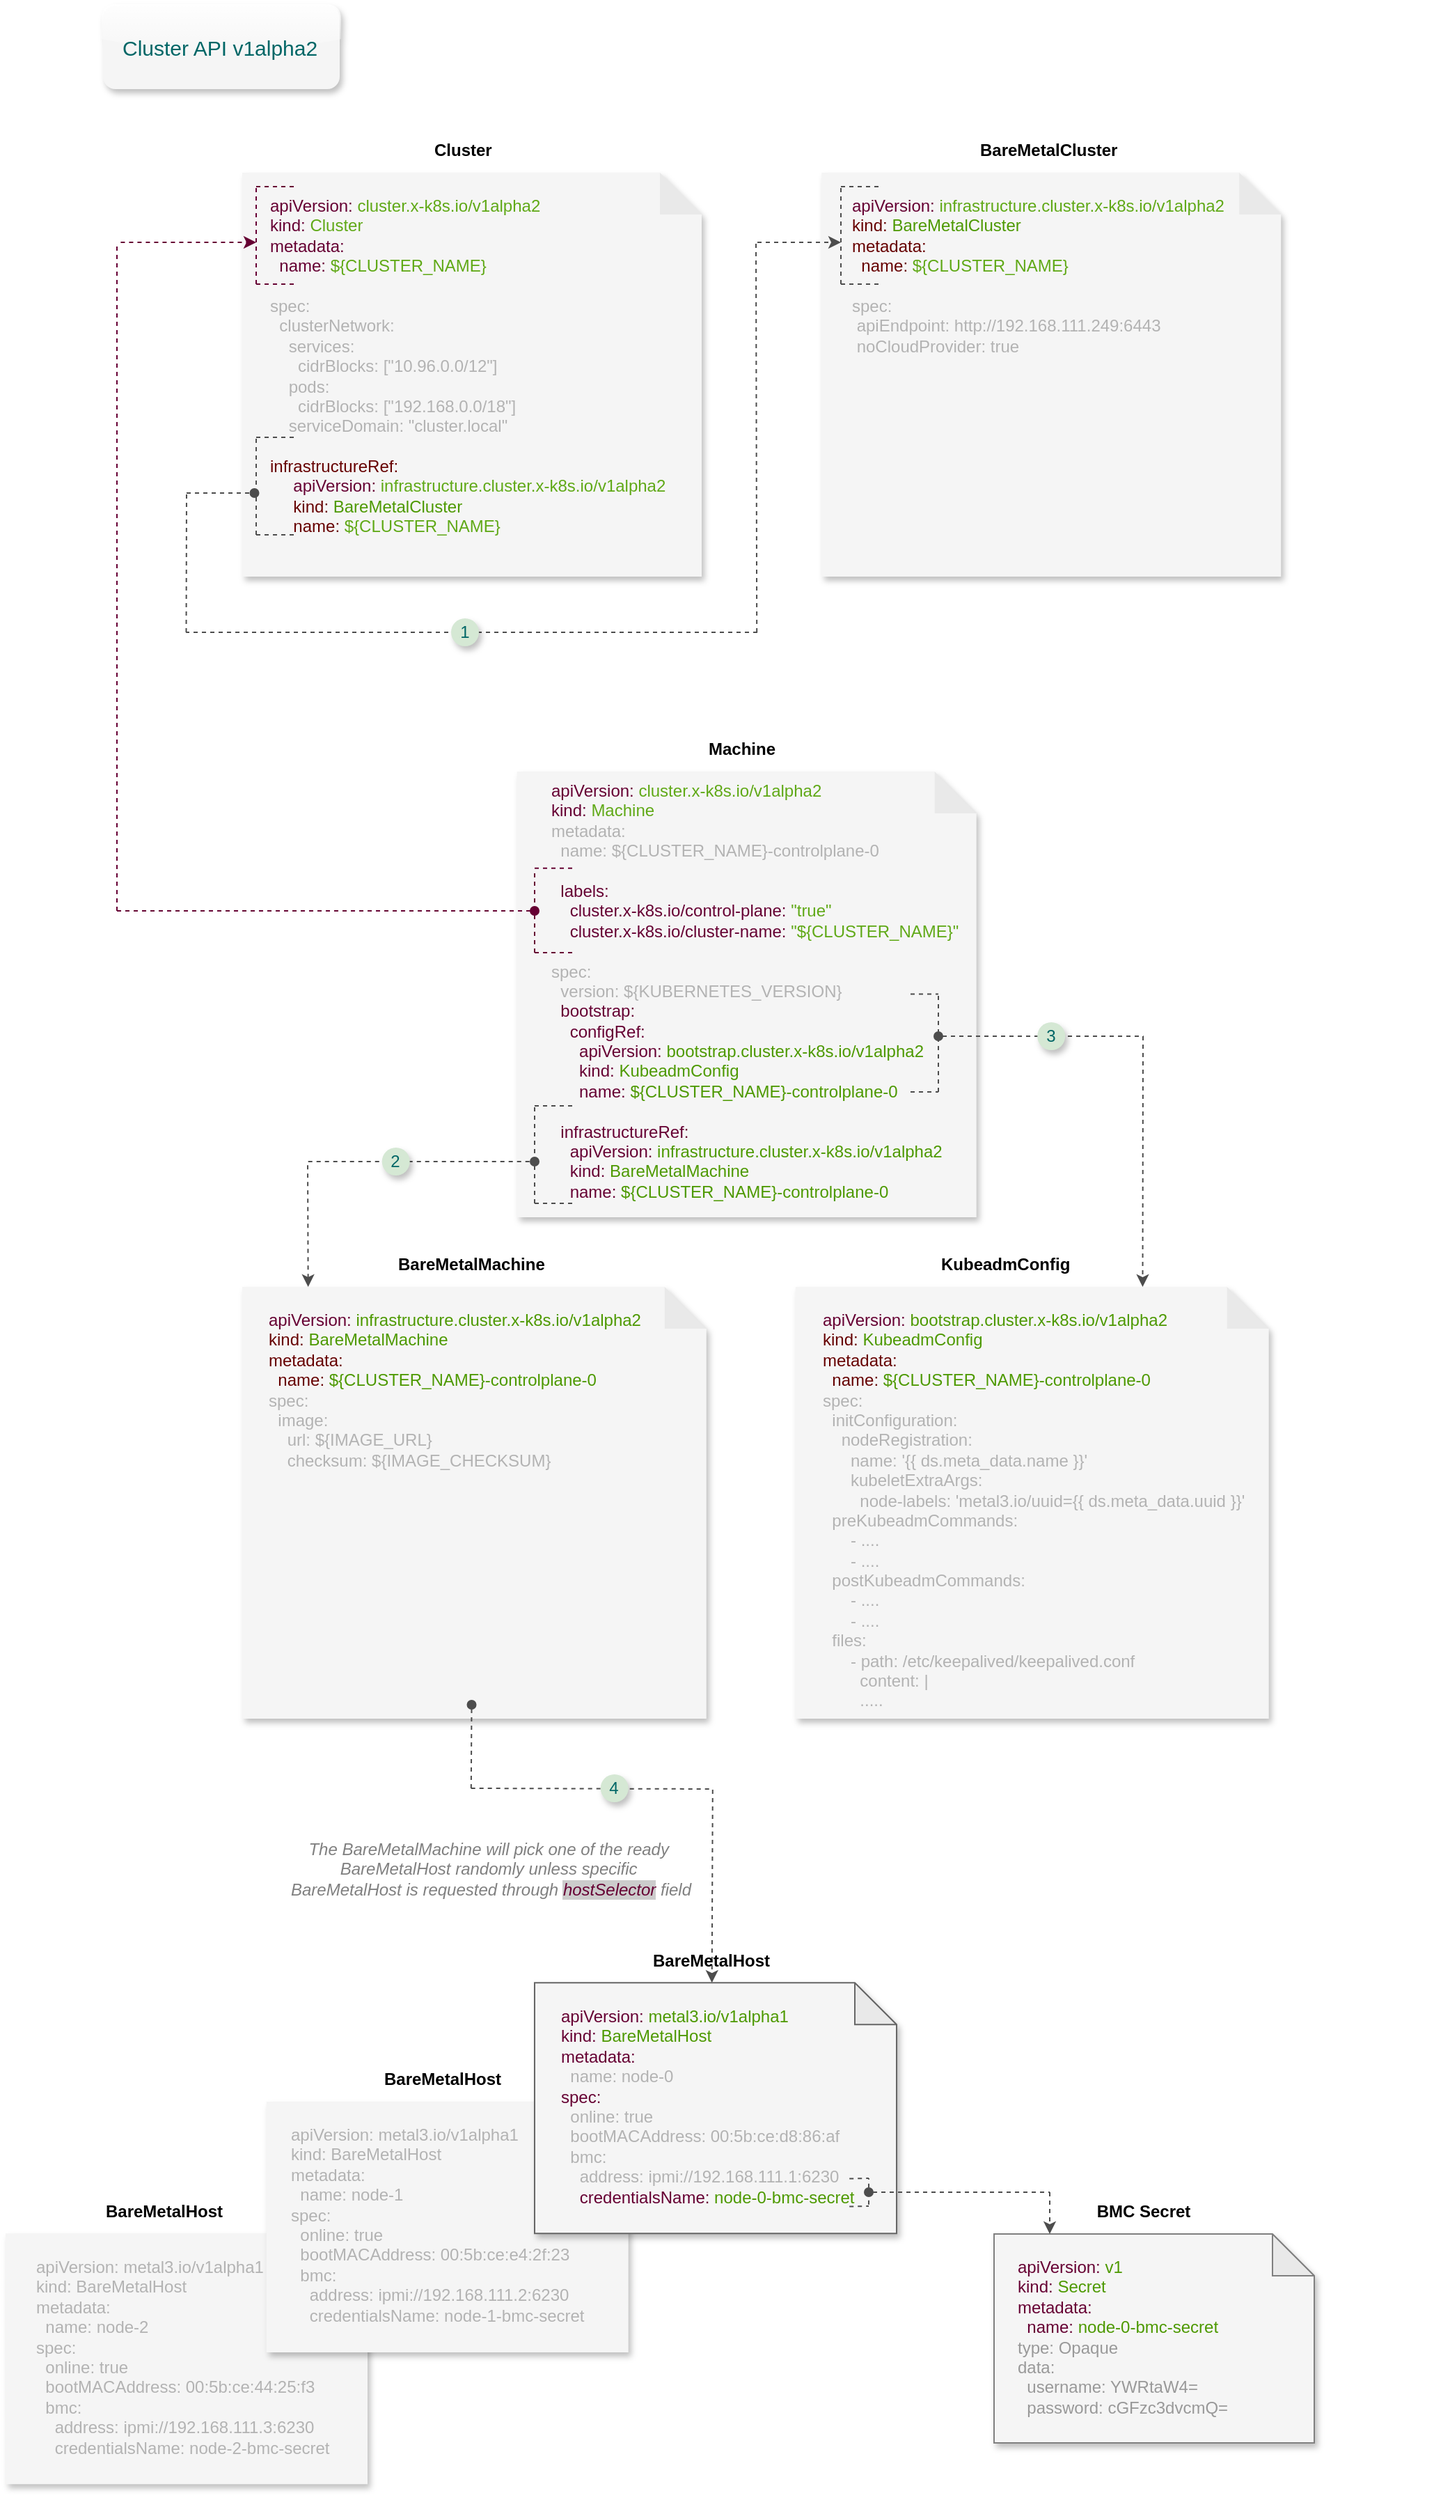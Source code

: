 <mxfile version="12.6.6" type="device"><diagram id="k4WMrxWmAKwc5DQbA5E1" name="Page-1"><mxGraphModel dx="2968" dy="3165" grid="1" gridSize="10" guides="1" tooltips="1" connect="1" arrows="1" fold="1" page="1" pageScale="1" pageWidth="850" pageHeight="1100" math="0" shadow="0"><root><mxCell id="0"/><mxCell id="1" parent="0"/><mxCell id="q8-TZC2tfiTqiUMJUw3v-1" value="" style="shape=note;whiteSpace=wrap;html=1;backgroundOutline=1;darkOpacity=0.05;fillColor=#f5f5f5;strokeColor=none;fontColor=#333333;shadow=1;" vertex="1" parent="1"><mxGeometry x="60.0" y="669.62" width="260" height="180" as="geometry"/></mxCell><mxCell id="q8-TZC2tfiTqiUMJUw3v-2" value="" style="shape=note;whiteSpace=wrap;html=1;backgroundOutline=1;darkOpacity=0.05;fillColor=#f5f5f5;strokeColor=none;fontColor=#333333;shadow=1;" vertex="1" parent="1"><mxGeometry x="247.35" y="575" width="260" height="180" as="geometry"/></mxCell><mxCell id="q8-TZC2tfiTqiUMJUw3v-3" value="" style="shape=note;whiteSpace=wrap;html=1;backgroundOutline=1;darkOpacity=0.05;fillColor=#f5f5f5;strokeColor=none;fontColor=#333333;shadow=1;" vertex="1" parent="1"><mxGeometry x="627.35" y="-10" width="340" height="310" as="geometry"/></mxCell><mxCell id="q8-TZC2tfiTqiUMJUw3v-4" value="&lt;font style=&quot;font-size: 12px&quot;&gt;&lt;b&gt;BareMetalMachine&lt;/b&gt;&lt;/font&gt;" style="text;html=1;align=left;fillColor=none;strokeColor=none;" vertex="1" parent="1"><mxGeometry x="339.65" y="-40" width="110" height="30" as="geometry"/></mxCell><mxCell id="q8-TZC2tfiTqiUMJUw3v-5" value="" style="shape=note;whiteSpace=wrap;html=1;backgroundOutline=1;darkOpacity=0.05;fillColor=#f5f5f5;strokeColor=none;fontColor=#333333;shadow=1;" vertex="1" parent="1"><mxGeometry x="427.35" y="-380" width="330" height="320" as="geometry"/></mxCell><mxCell id="q8-TZC2tfiTqiUMJUw3v-6" value="&lt;font style=&quot;font-size: 12px&quot;&gt;&lt;b&gt;Machine&lt;/b&gt;&lt;/font&gt;" style="text;html=1;align=left;fillColor=none;strokeColor=none;" vertex="1" parent="1"><mxGeometry x="563.39" y="-410" width="57.91" height="30" as="geometry"/></mxCell><mxCell id="q8-TZC2tfiTqiUMJUw3v-7" value="&lt;div&gt;&lt;div&gt;&lt;font color=&quot;#660033&quot;&gt;apiVersion: &lt;/font&gt;&lt;font color=&quot;#60a917&quot;&gt;cluster.x-k8s.io/v1alpha2&lt;/font&gt;&lt;/div&gt;&lt;div&gt;&lt;font color=&quot;#660033&quot;&gt;kind: &lt;/font&gt;&lt;font color=&quot;#60a917&quot;&gt;Machine&lt;/font&gt;&lt;/div&gt;&lt;div&gt;&lt;font color=&quot;#b3b3b3&quot;&gt;metadata:&lt;/font&gt;&lt;/div&gt;&lt;div&gt;&lt;font color=&quot;#b3b3b3&quot;&gt;&amp;nbsp; name: ${CLUSTER_NAME}-controlplane-0&lt;/font&gt;&lt;/div&gt;&lt;div&gt;&lt;font color=&quot;#b3b3b3&quot;&gt;&lt;br&gt;&lt;/font&gt;&lt;/div&gt;&lt;div&gt;&lt;font color=&quot;#b3b3b3&quot;&gt;&amp;nbsp;&lt;/font&gt;&lt;font color=&quot;#660033&quot;&gt; labels:&lt;/font&gt;&lt;/div&gt;&lt;div&gt;&lt;font color=&quot;#b3b3b3&quot;&gt;&amp;nbsp; &amp;nbsp; &lt;/font&gt;&lt;font color=&quot;#660033&quot;&gt;cluster.x-k8s.io/control-plane: &lt;/font&gt;&lt;font color=&quot;#60a917&quot;&gt;&quot;true&quot;&lt;/font&gt;&lt;/div&gt;&lt;div&gt;&lt;font color=&quot;#b3b3b3&quot;&gt;&amp;nbsp; &amp;nbsp; &lt;/font&gt;&lt;font color=&quot;#660033&quot;&gt;cluster.x-k8s.io/cluster-name: &lt;/font&gt;&lt;font color=&quot;#60a917&quot;&gt;&quot;${CLUSTER_NAME}&quot;&lt;/font&gt;&lt;/div&gt;&lt;div&gt;&lt;font color=&quot;#60a917&quot;&gt;&lt;br&gt;&lt;/font&gt;&lt;/div&gt;&lt;div&gt;&lt;font color=&quot;#b3b3b3&quot;&gt;spec:&lt;/font&gt;&lt;/div&gt;&lt;div&gt;&lt;font color=&quot;#b3b3b3&quot;&gt;&amp;nbsp; version: ${KUBERNETES_VERSION}&lt;/font&gt;&lt;/div&gt;&lt;div&gt;&lt;font color=&quot;#b3b3b3&quot;&gt;&amp;nbsp; &lt;/font&gt;&lt;font color=&quot;#660033&quot;&gt;bootstrap:&lt;/font&gt;&lt;/div&gt;&lt;div&gt;&lt;font color=&quot;#660033&quot;&gt;&amp;nbsp; &amp;nbsp; configRef:&lt;/font&gt;&lt;/div&gt;&lt;div&gt;&lt;font color=&quot;#b3b3b3&quot;&gt;&amp;nbsp; &amp;nbsp; &amp;nbsp; &lt;/font&gt;&lt;font color=&quot;#660033&quot;&gt;apiVersion: &lt;/font&gt;&lt;font color=&quot;#4d9900&quot;&gt;bootstrap.cluster.x-k8s.io/v1alpha2&lt;/font&gt;&lt;/div&gt;&lt;div&gt;&lt;font color=&quot;#660033&quot;&gt;&amp;nbsp; &amp;nbsp; &amp;nbsp; kind: &lt;/font&gt;&lt;font color=&quot;#4d9900&quot;&gt;KubeadmConfig&lt;/font&gt;&lt;/div&gt;&lt;div&gt;&lt;font color=&quot;#660033&quot;&gt;&amp;nbsp; &amp;nbsp; &amp;nbsp; name: &lt;/font&gt;&lt;font color=&quot;#4d9900&quot;&gt;${CLUSTER_NAME}-controlplane-0&lt;/font&gt;&lt;/div&gt;&lt;div&gt;&lt;font color=&quot;#4d9900&quot;&gt;&lt;br&gt;&lt;/font&gt;&lt;/div&gt;&lt;div&gt;&lt;font color=&quot;#660033&quot;&gt;&amp;nbsp; infrastructureRef:&lt;/font&gt;&lt;/div&gt;&lt;div&gt;&lt;font color=&quot;#660033&quot;&gt;&amp;nbsp; &lt;/font&gt;&lt;font color=&quot;#b3b3b3&quot;&gt;&amp;nbsp; &lt;/font&gt;&lt;font color=&quot;#660033&quot;&gt;apiVersion:&lt;/font&gt;&lt;font color=&quot;#4d9900&quot;&gt; infrastructure.cluster.x-k8s.io/v1alpha2&lt;/font&gt;&lt;/div&gt;&lt;div&gt;&lt;font color=&quot;#660033&quot;&gt;&amp;nbsp; &amp;nbsp; kind: &lt;/font&gt;&lt;font color=&quot;#4d9900&quot;&gt;BareMetalMachine&lt;/font&gt;&lt;/div&gt;&lt;div&gt;&lt;font color=&quot;#660033&quot;&gt;&amp;nbsp; &amp;nbsp; name: &lt;/font&gt;&lt;font color=&quot;#4d9900&quot;&gt;${CLUSTER_NAME}-controlplane-0&lt;/font&gt;&lt;/div&gt;&lt;/div&gt;" style="text;html=1;align=left;fillColor=none;strokeColor=none;" vertex="1" parent="1"><mxGeometry x="449.65" y="-380" width="300" height="280" as="geometry"/></mxCell><mxCell id="q8-TZC2tfiTqiUMJUw3v-8" style="edgeStyle=orthogonalEdgeStyle;rounded=0;orthogonalLoop=1;jettySize=auto;html=1;strokeColor=#4D4D4D;dashed=1;startArrow=none;startFill=0;" edge="1" parent="1"><mxGeometry relative="1" as="geometry"><mxPoint x="394.35" y="350" as="sourcePoint"/><mxPoint x="567.35" y="489.62" as="targetPoint"/></mxGeometry></mxCell><mxCell id="q8-TZC2tfiTqiUMJUw3v-9" value="" style="shape=note;whiteSpace=wrap;html=1;backgroundOutline=1;darkOpacity=0.05;fillColor=#f5f5f5;strokeColor=none;fontColor=#333333;shadow=1;" vertex="1" parent="1"><mxGeometry x="230.0" y="-10" width="333.39" height="310" as="geometry"/></mxCell><mxCell id="q8-TZC2tfiTqiUMJUw3v-10" value="&lt;font style=&quot;font-size: 12px&quot;&gt;&lt;b&gt;KubeadmConfig&lt;/b&gt;&lt;/font&gt;" style="text;html=1;align=left;fillColor=none;strokeColor=none;" vertex="1" parent="1"><mxGeometry x="730.0" y="-40" width="110" height="30" as="geometry"/></mxCell><mxCell id="q8-TZC2tfiTqiUMJUw3v-11" value="&lt;div&gt;&lt;font color=&quot;#660033&quot;&gt;apiVersion: &lt;/font&gt;&lt;font color=&quot;#4d9900&quot;&gt;bootstrap.cluster.x-k8s.io/v1alpha2&lt;/font&gt;&lt;/div&gt;&lt;div&gt;&lt;font color=&quot;#660000&quot;&gt;kind:&amp;nbsp;&lt;/font&gt;&lt;font color=&quot;#4d9900&quot;&gt;KubeadmConfig&lt;/font&gt;&lt;br&gt;&lt;/div&gt;&lt;div&gt;&lt;div&gt;&lt;font color=&quot;#660000&quot;&gt;metadata:&lt;/font&gt;&lt;/div&gt;&lt;div&gt;&lt;font color=&quot;#ff6666&quot;&gt;&amp;nbsp;&lt;/font&gt;&lt;font color=&quot;#660000&quot;&gt;&amp;nbsp;name:&lt;/font&gt;&lt;font color=&quot;#ff6666&quot;&gt;&amp;nbsp;&lt;/font&gt;&lt;font color=&quot;#4d9900&quot;&gt;${CLUSTER_NAME}-controlplane-0&lt;/font&gt;&lt;/div&gt;&lt;div&gt;&lt;font color=&quot;#b3b3b3&quot;&gt;&lt;span&gt;spec:&lt;/span&gt;&lt;br&gt;&lt;/font&gt;&lt;/div&gt;&lt;/div&gt;&lt;div&gt;&lt;font color=&quot;#b3b3b3&quot;&gt;&amp;nbsp; initConfiguration:&lt;/font&gt;&lt;/div&gt;&lt;div&gt;&lt;font color=&quot;#b3b3b3&quot;&gt;&amp;nbsp; &amp;nbsp; nodeRegistration:&lt;/font&gt;&lt;/div&gt;&lt;div&gt;&lt;font color=&quot;#b3b3b3&quot;&gt;&amp;nbsp; &amp;nbsp; &amp;nbsp; name: '{{ ds.meta_data.name }}'&lt;/font&gt;&lt;/div&gt;&lt;div&gt;&lt;font color=&quot;#b3b3b3&quot;&gt;&amp;nbsp; &amp;nbsp; &amp;nbsp; kubeletExtraArgs:&lt;/font&gt;&lt;/div&gt;&lt;div&gt;&lt;font color=&quot;#b3b3b3&quot;&gt;&amp;nbsp; &amp;nbsp; &amp;nbsp; &amp;nbsp; node-labels: 'metal3.io/uuid={{ ds.meta_data.uuid }}'&lt;/font&gt;&lt;/div&gt;&lt;div&gt;&lt;font color=&quot;#b3b3b3&quot;&gt;&amp;nbsp; preKubeadmCommands:&lt;/font&gt;&lt;/div&gt;&lt;div&gt;&lt;font color=&quot;#b3b3b3&quot;&gt;&amp;nbsp; &amp;nbsp; &amp;nbsp; - ....&lt;/font&gt;&lt;/div&gt;&lt;div&gt;&lt;font color=&quot;#b3b3b3&quot;&gt;&amp;nbsp; &amp;nbsp; &amp;nbsp; - ....&lt;/font&gt;&lt;/div&gt;&lt;font color=&quot;#b3b3b3&quot;&gt;&amp;nbsp; postKubeadmCommands:&lt;br&gt;&lt;/font&gt;&lt;div&gt;&lt;font color=&quot;#b3b3b3&quot;&gt;&amp;nbsp; &amp;nbsp; &amp;nbsp; - ....&lt;/font&gt;&lt;/div&gt;&lt;div&gt;&lt;font color=&quot;#b3b3b3&quot;&gt;&amp;nbsp; &amp;nbsp; &amp;nbsp; - ....&lt;/font&gt;&lt;/div&gt;&lt;font color=&quot;#b3b3b3&quot;&gt;&amp;nbsp; files:&lt;br&gt;&lt;/font&gt;&lt;div&gt;&lt;font color=&quot;#b3b3b3&quot;&gt;&amp;nbsp; &amp;nbsp; &amp;nbsp; - path: /etc/keepalived/keepalived.conf&lt;/font&gt;&lt;/div&gt;&lt;div&gt;&lt;font color=&quot;#b3b3b3&quot;&gt;&amp;nbsp; &amp;nbsp; &amp;nbsp; &amp;nbsp; content: |&lt;/font&gt;&lt;/div&gt;&lt;div&gt;&lt;font color=&quot;#b3b3b3&quot;&gt;&amp;nbsp; &amp;nbsp; &amp;nbsp; &amp;nbsp; .....&lt;/font&gt;&lt;/div&gt;&lt;div&gt;&lt;font color=&quot;#ff6666&quot;&gt;&lt;br&gt;&lt;/font&gt;&lt;/div&gt;" style="text;html=1;align=left;fillColor=none;strokeColor=none;" vertex="1" parent="1"><mxGeometry x="644.59" width="305.52" height="320" as="geometry"/></mxCell><mxCell id="q8-TZC2tfiTqiUMJUw3v-12" value="" style="endArrow=oval;html=1;strokeColor=#4D4D4D;dashed=1;endFill=1;" edge="1" parent="1"><mxGeometry width="50" height="50" relative="1" as="geometry"><mxPoint x="277.35" y="-100" as="sourcePoint"/><mxPoint x="440" y="-100" as="targetPoint"/></mxGeometry></mxCell><mxCell id="q8-TZC2tfiTqiUMJUw3v-13" value="" style="endArrow=none;html=1;strokeColor=#4D4D4D;dashed=1;startArrow=oval;startFill=1;" edge="1" parent="1"><mxGeometry width="50" height="50" relative="1" as="geometry"><mxPoint x="730" y="-190" as="sourcePoint"/><mxPoint x="877.35" y="-190" as="targetPoint"/></mxGeometry></mxCell><mxCell id="q8-TZC2tfiTqiUMJUw3v-14" value="&lt;div&gt;&lt;font color=&quot;#660033&quot;&gt;apiVersion:&lt;/font&gt;&lt;font color=&quot;#b3b3b3&quot;&gt; &lt;/font&gt;&lt;font color=&quot;#4d9900&quot;&gt;infrastructure.cluster.x-k8s.io/v1alpha2&lt;/font&gt;&lt;/div&gt;&lt;div&gt;&lt;div&gt;&lt;font color=&quot;#660000&quot;&gt;kind:&lt;/font&gt;&lt;font color=&quot;#ff6666&quot;&gt;&amp;nbsp;&lt;/font&gt;&lt;font color=&quot;#4d9900&quot;&gt;BareMetalMachine&lt;/font&gt;&lt;br&gt;&lt;/div&gt;&lt;div&gt;&lt;font color=&quot;#660000&quot;&gt;metadata:&lt;/font&gt;&lt;/div&gt;&lt;div&gt;&lt;font color=&quot;#ff6666&quot;&gt;&amp;nbsp;&amp;nbsp;&lt;/font&gt;&lt;font color=&quot;#660000&quot;&gt;name:&lt;/font&gt;&lt;font color=&quot;#ff6666&quot;&gt;&amp;nbsp;&lt;/font&gt;&lt;font color=&quot;#4d9900&quot;&gt;${CLUSTER_NAME}-controlplane-0&lt;/font&gt;&lt;/div&gt;&lt;/div&gt;&lt;div&gt;&lt;font color=&quot;#b3b3b3&quot;&gt;spec:&lt;br&gt;&lt;/font&gt;&lt;/div&gt;&lt;div&gt;&lt;span style=&quot;color: rgb(179 , 179 , 179)&quot;&gt;&amp;nbsp; image:&lt;/span&gt;&lt;br&gt;&lt;/div&gt;&lt;div&gt;&lt;font color=&quot;#b3b3b3&quot;&gt;&amp;nbsp; &amp;nbsp; url: ${IMAGE_URL}&lt;/font&gt;&lt;/div&gt;&lt;div&gt;&lt;font color=&quot;#b3b3b3&quot;&gt;&amp;nbsp; &amp;nbsp; checksum: ${IMAGE_CHECKSUM}&lt;/font&gt;&lt;/div&gt;&lt;div&gt;&lt;font color=&quot;#b3b3b3&quot;&gt;&amp;nbsp;&lt;/font&gt;&lt;/div&gt;&lt;div&gt;&lt;font color=&quot;#b3b3b3&quot;&gt;&amp;nbsp;&amp;nbsp;&lt;/font&gt;&lt;/div&gt;" style="text;html=1;align=left;fillColor=none;strokeColor=none;" vertex="1" parent="1"><mxGeometry x="247.35" width="302.65" height="290" as="geometry"/></mxCell><mxCell id="q8-TZC2tfiTqiUMJUw3v-15" value="" style="endArrow=none;html=1;dashed=1;strokeColor=#4D4D4D;exitX=0.142;exitY=0;exitDx=0;exitDy=0;exitPerimeter=0;endFill=0;startArrow=classic;startFill=1;" edge="1" parent="1" source="q8-TZC2tfiTqiUMJUw3v-9"><mxGeometry width="50" height="50" relative="1" as="geometry"><mxPoint x="277.35" y="-100" as="sourcePoint"/><mxPoint x="277" y="-100" as="targetPoint"/></mxGeometry></mxCell><mxCell id="q8-TZC2tfiTqiUMJUw3v-16" value="" style="endArrow=classic;html=1;dashed=1;strokeColor=#4D4D4D;entryX=0.734;entryY=-0.004;entryDx=0;entryDy=0;entryPerimeter=0;" edge="1" parent="1"><mxGeometry width="50" height="50" relative="1" as="geometry"><mxPoint x="877" y="-190" as="sourcePoint"/><mxPoint x="876.74" y="-10" as="targetPoint"/></mxGeometry></mxCell><mxCell id="q8-TZC2tfiTqiUMJUw3v-17" value="" style="shape=note;whiteSpace=wrap;html=1;backgroundOutline=1;darkOpacity=0.05;fillColor=#f5f5f5;strokeColor=#808080;fontColor=#333333;shadow=1;" vertex="1" parent="1"><mxGeometry x="770" y="670" width="230" height="150" as="geometry"/></mxCell><mxCell id="q8-TZC2tfiTqiUMJUw3v-18" value="&lt;font style=&quot;font-size: 12px&quot;&gt;&lt;b&gt;BareMetalHost&lt;/b&gt;&lt;/font&gt;" style="text;html=1;align=left;fillColor=none;strokeColor=none;" vertex="1" parent="1"><mxGeometry x="523.02" y="459.62" width="93.96" height="30" as="geometry"/></mxCell><mxCell id="q8-TZC2tfiTqiUMJUw3v-19" value="&lt;div&gt;&lt;font color=&quot;#660033&quot;&gt;apiVersion: &lt;/font&gt;&lt;font color=&quot;#4d9900&quot;&gt;v1&lt;/font&gt;&lt;br&gt;&lt;/div&gt;&lt;div&gt;&lt;font color=&quot;#660033&quot;&gt;kind: &lt;/font&gt;&lt;font color=&quot;#4d9900&quot;&gt;Secret&lt;/font&gt;&lt;/div&gt;&lt;div&gt;&lt;font color=&quot;#660033&quot;&gt;metadata:&lt;/font&gt;&lt;/div&gt;&lt;div&gt;&lt;font color=&quot;#660033&quot;&gt;&amp;nbsp; name: &lt;/font&gt;&lt;font color=&quot;#4d9900&quot;&gt;node-0-bmc-secret&lt;/font&gt;&lt;/div&gt;&lt;div&gt;&lt;font color=&quot;#999999&quot;&gt;type: Opaque&lt;/font&gt;&lt;/div&gt;&lt;div&gt;&lt;font color=&quot;#999999&quot;&gt;data:&lt;/font&gt;&lt;/div&gt;&lt;div&gt;&lt;font color=&quot;#999999&quot;&gt;&amp;nbsp; username: YWRtaW4=&lt;/font&gt;&lt;/div&gt;&lt;div&gt;&lt;font color=&quot;#999999&quot;&gt;&amp;nbsp; password: cGFzc3dvcmQ=&lt;/font&gt;&lt;/div&gt;&lt;div&gt;&lt;font color=&quot;#999999&quot;&gt;&lt;br&gt;&lt;/font&gt;&lt;/div&gt;&lt;div&gt;&lt;br&gt;&lt;/div&gt;" style="text;html=1;align=left;fillColor=none;strokeColor=none;" vertex="1" parent="1"><mxGeometry x="785" y="680" width="300" height="130" as="geometry"/></mxCell><mxCell id="q8-TZC2tfiTqiUMJUw3v-20" value="" style="shape=note;whiteSpace=wrap;html=1;backgroundOutline=1;darkOpacity=0.05;fillColor=#f5f5f5;strokeColor=#666666;fontColor=#333333;shadow=1;" vertex="1" parent="1"><mxGeometry x="440" y="489.62" width="260" height="180" as="geometry"/></mxCell><mxCell id="q8-TZC2tfiTqiUMJUw3v-21" value="&lt;div&gt;&lt;font color=&quot;#660033&quot;&gt;apiVersion: &lt;/font&gt;&lt;font color=&quot;#4d9900&quot;&gt;metal3.io/v1alpha1&lt;/font&gt;&lt;br&gt;&lt;/div&gt;&lt;div&gt;&lt;font color=&quot;#660033&quot;&gt;kind: &lt;/font&gt;&lt;font color=&quot;#4d9900&quot;&gt;BareMetalHost&lt;/font&gt;&lt;/div&gt;&lt;div&gt;&lt;font color=&quot;#660033&quot;&gt;metadata:&lt;/font&gt;&lt;/div&gt;&lt;div&gt;&lt;font color=&quot;#660033&quot;&gt;&amp;nbsp;&lt;/font&gt;&lt;font color=&quot;#b3b3b3&quot;&gt; name: node-0&lt;/font&gt;&lt;/div&gt;&lt;div&gt;&lt;font color=&quot;#660033&quot;&gt;spec:&lt;/font&gt;&lt;/div&gt;&lt;div&gt;&lt;font color=&quot;#cccccc&quot;&gt;&amp;nbsp; &lt;/font&gt;&lt;font color=&quot;#b3b3b3&quot;&gt;online: true&lt;/font&gt;&lt;/div&gt;&lt;div&gt;&lt;font color=&quot;#b3b3b3&quot;&gt;&amp;nbsp; bootMACAddress: 00:5b:ce:d8:86:af&lt;/font&gt;&lt;/div&gt;&lt;div&gt;&lt;font color=&quot;#b3b3b3&quot;&gt;&amp;nbsp; bmc:&lt;/font&gt;&lt;/div&gt;&lt;div&gt;&lt;font color=&quot;#b3b3b3&quot;&gt;&amp;nbsp; &amp;nbsp; address: ipmi://192.168.111.1:6230&lt;/font&gt;&lt;/div&gt;&lt;div&gt;&lt;font color=&quot;#4d9900&quot;&gt;&amp;nbsp; &amp;nbsp; &lt;/font&gt;&lt;font color=&quot;#660033&quot;&gt;credentialsName:&lt;/font&gt;&lt;font color=&quot;#4d9900&quot;&gt; node-0-bmc-secret&lt;/font&gt;&lt;/div&gt;&lt;div&gt;&lt;font color=&quot;#4d9900&quot;&gt;&lt;br&gt;&lt;/font&gt;&lt;/div&gt;&lt;div&gt;&lt;br&gt;&lt;/div&gt;" style="text;html=1;align=left;fillColor=none;strokeColor=none;" vertex="1" parent="1"><mxGeometry x="457.35" y="499.62" width="300" height="160" as="geometry"/></mxCell><mxCell id="q8-TZC2tfiTqiUMJUw3v-22" value="&lt;font style=&quot;font-size: 12px&quot;&gt;&lt;b&gt;BMC Secret&lt;/b&gt;&lt;/font&gt;" style="text;html=1;align=center;fillColor=none;strokeColor=none;" vertex="1" parent="1"><mxGeometry x="830" y="639.62" width="93.96" height="30" as="geometry"/></mxCell><mxCell id="q8-TZC2tfiTqiUMJUw3v-23" value="" style="endArrow=none;html=1;strokeColor=#4D4D4D;dashed=1;startArrow=oval;startFill=1;" edge="1" parent="1"><mxGeometry width="50" height="50" relative="1" as="geometry"><mxPoint x="680" y="640" as="sourcePoint"/><mxPoint x="810" y="640" as="targetPoint"/></mxGeometry></mxCell><mxCell id="q8-TZC2tfiTqiUMJUw3v-24" value="" style="endArrow=classic;html=1;dashed=1;strokeColor=#4D4D4D;" edge="1" parent="1"><mxGeometry width="50" height="50" relative="1" as="geometry"><mxPoint x="810" y="640" as="sourcePoint"/><mxPoint x="810" y="670" as="targetPoint"/></mxGeometry></mxCell><mxCell id="q8-TZC2tfiTqiUMJUw3v-25" value="&lt;div&gt;&lt;font color=&quot;#b3b3b3&quot;&gt;apiVersion: metal3.io/v1alpha1&lt;br&gt;&lt;/font&gt;&lt;/div&gt;&lt;div&gt;&lt;font color=&quot;#b3b3b3&quot;&gt;kind: BareMetalHost&lt;/font&gt;&lt;/div&gt;&lt;div&gt;&lt;font color=&quot;#b3b3b3&quot;&gt;metadata:&lt;/font&gt;&lt;/div&gt;&lt;div&gt;&lt;font color=&quot;#b3b3b3&quot;&gt;&amp;nbsp; name: node-1&lt;/font&gt;&lt;/div&gt;&lt;div&gt;&lt;font color=&quot;#b3b3b3&quot;&gt;spec:&lt;/font&gt;&lt;/div&gt;&lt;div&gt;&lt;font color=&quot;#b3b3b3&quot;&gt;&amp;nbsp; online: true&lt;/font&gt;&lt;/div&gt;&lt;div&gt;&lt;font color=&quot;#b3b3b3&quot;&gt;&amp;nbsp; bootMACAddress: 00:5b:ce:e4:2f:23&lt;/font&gt;&lt;/div&gt;&lt;div&gt;&lt;font color=&quot;#b3b3b3&quot;&gt;&amp;nbsp; bmc:&lt;/font&gt;&lt;/div&gt;&lt;div&gt;&lt;font color=&quot;#b3b3b3&quot;&gt;&amp;nbsp; &amp;nbsp; address: ipmi://192.168.111.2:6230&lt;/font&gt;&lt;/div&gt;&lt;div&gt;&lt;font color=&quot;#b3b3b3&quot;&gt;&amp;nbsp; &amp;nbsp; credentialsName: node-1-bmc-secret&lt;/font&gt;&lt;/div&gt;&lt;div&gt;&lt;font color=&quot;#b3b3b3&quot;&gt;&lt;br&gt;&lt;/font&gt;&lt;/div&gt;&lt;div&gt;&lt;br&gt;&lt;/div&gt;" style="text;html=1;align=left;fillColor=none;strokeColor=none;" vertex="1" parent="1"><mxGeometry x="263.39" y="585" width="300" height="160" as="geometry"/></mxCell><mxCell id="q8-TZC2tfiTqiUMJUw3v-26" value="&lt;font style=&quot;font-size: 12px&quot;&gt;&lt;b&gt;BareMetalHost&lt;/b&gt;&lt;/font&gt;" style="text;html=1;align=left;fillColor=none;strokeColor=none;" vertex="1" parent="1"><mxGeometry x="330.37" y="545" width="93.96" height="30" as="geometry"/></mxCell><mxCell id="q8-TZC2tfiTqiUMJUw3v-27" value="&lt;div&gt;&lt;font color=&quot;#b3b3b3&quot;&gt;apiVersion: metal3.io/v1alpha1&lt;br&gt;&lt;/font&gt;&lt;/div&gt;&lt;div&gt;&lt;font color=&quot;#b3b3b3&quot;&gt;kind: BareMetalHost&lt;/font&gt;&lt;/div&gt;&lt;div&gt;&lt;font color=&quot;#b3b3b3&quot;&gt;metadata:&lt;/font&gt;&lt;/div&gt;&lt;div&gt;&lt;font color=&quot;#b3b3b3&quot;&gt;&amp;nbsp; name: node-2&lt;/font&gt;&lt;/div&gt;&lt;div&gt;&lt;font color=&quot;#b3b3b3&quot;&gt;spec:&lt;/font&gt;&lt;/div&gt;&lt;div&gt;&lt;font color=&quot;#b3b3b3&quot;&gt;&amp;nbsp; online: true&lt;/font&gt;&lt;/div&gt;&lt;div&gt;&lt;font color=&quot;#b3b3b3&quot;&gt;&amp;nbsp; bootMACAddress: 00:5b:ce:44:25:f3&lt;/font&gt;&lt;/div&gt;&lt;div&gt;&lt;font color=&quot;#b3b3b3&quot;&gt;&amp;nbsp; bmc:&lt;/font&gt;&lt;/div&gt;&lt;div&gt;&lt;font color=&quot;#b3b3b3&quot;&gt;&amp;nbsp; &amp;nbsp; address: ipmi://192.168.111.3:6230&lt;/font&gt;&lt;/div&gt;&lt;div&gt;&lt;font color=&quot;#b3b3b3&quot;&gt;&amp;nbsp; &amp;nbsp; credentialsName: node-2-bmc-secret&lt;/font&gt;&lt;/div&gt;&lt;div&gt;&lt;font color=&quot;#b3b3b3&quot;&gt;&lt;br&gt;&lt;/font&gt;&lt;/div&gt;&lt;div&gt;&lt;br&gt;&lt;/div&gt;" style="text;html=1;align=left;fillColor=none;strokeColor=none;" vertex="1" parent="1"><mxGeometry x="80.0" y="680" width="300" height="160" as="geometry"/></mxCell><mxCell id="q8-TZC2tfiTqiUMJUw3v-28" value="" style="endArrow=oval;html=1;dashed=1;strokeColor=#4D4D4D;startArrow=none;startFill=0;endFill=1;" edge="1" parent="1"><mxGeometry width="50" height="50" relative="1" as="geometry"><mxPoint x="394.41" y="350" as="sourcePoint"/><mxPoint x="394.76" y="290" as="targetPoint"/></mxGeometry></mxCell><mxCell id="q8-TZC2tfiTqiUMJUw3v-29" value="&lt;font style=&quot;font-size: 12px&quot;&gt;&lt;b&gt;BareMetalHost&lt;/b&gt;&lt;/font&gt;" style="text;html=1;align=left;fillColor=none;strokeColor=none;" vertex="1" parent="1"><mxGeometry x="130" y="640" width="93.96" height="30" as="geometry"/></mxCell><mxCell id="q8-TZC2tfiTqiUMJUw3v-30" value="&lt;div style=&quot;text-align: center&quot;&gt;&lt;i style=&quot;color: rgb(128 , 128 , 128)&quot;&gt;The BareMetalMachine will pick one of the ready&amp;nbsp;&lt;/i&gt;&lt;/div&gt;&lt;div style=&quot;text-align: center&quot;&gt;&lt;i style=&quot;color: rgb(128 , 128 , 128)&quot;&gt;BareMetalHost randomly unless specific&amp;nbsp;&lt;/i&gt;&lt;/div&gt;&lt;div style=&quot;text-align: center&quot;&gt;&lt;i style=&quot;color: rgb(128 , 128 , 128)&quot;&gt;BareMetalHost&amp;nbsp;&lt;/i&gt;&lt;i style=&quot;color: rgb(128 , 128 , 128)&quot;&gt;is requested through&lt;/i&gt;&lt;i&gt;&lt;font color=&quot;#808080&quot;&gt;&amp;nbsp;&lt;/font&gt;&lt;span style=&quot;background-color: rgb(204 , 204 , 204)&quot;&gt;&lt;font color=&quot;#660033&quot;&gt;hostSelector&lt;/font&gt;&lt;/span&gt;&lt;font color=&quot;#808080&quot;&gt; field&lt;/font&gt;&lt;/i&gt;&lt;/div&gt;" style="text;html=1;align=left;fillColor=none;strokeColor=none;" vertex="1" parent="1"><mxGeometry x="263.39" y="380" width="280" height="60" as="geometry"/></mxCell><mxCell id="q8-TZC2tfiTqiUMJUw3v-31" value="" style="shape=note;whiteSpace=wrap;html=1;backgroundOutline=1;darkOpacity=0.05;fillColor=#f5f5f5;strokeColor=none;fontColor=#333333;shadow=1;" vertex="1" parent="1"><mxGeometry x="230" y="-810" width="330" height="290" as="geometry"/></mxCell><mxCell id="q8-TZC2tfiTqiUMJUw3v-32" value="&lt;div&gt;&lt;font color=&quot;#660033&quot;&gt;apiVersion: &lt;/font&gt;&lt;font color=&quot;#60a917&quot;&gt;cluster.x-k8s.io/v1alpha2&lt;/font&gt;&lt;/div&gt;&lt;div&gt;&lt;font color=&quot;#660033&quot;&gt;kind:&lt;/font&gt;&lt;font color=&quot;#60a917&quot;&gt; Cluster&lt;/font&gt;&lt;/div&gt;&lt;div&gt;&lt;font color=&quot;#660033&quot;&gt;metadata:&lt;/font&gt;&lt;/div&gt;&lt;div&gt;&lt;font color=&quot;#660033&quot;&gt;&amp;nbsp; name: &lt;/font&gt;&lt;font color=&quot;#60a917&quot;&gt;${CLUSTER_NAME}&lt;/font&gt;&lt;/div&gt;&lt;div&gt;&lt;font color=&quot;#60a917&quot;&gt;&lt;br&gt;&lt;/font&gt;&lt;/div&gt;&lt;div&gt;&lt;font color=&quot;#b3b3b3&quot;&gt;spec:&lt;/font&gt;&lt;/div&gt;&lt;div&gt;&lt;font color=&quot;#b3b3b3&quot;&gt;&amp;nbsp; clusterNetwork:&lt;/font&gt;&lt;/div&gt;&lt;div&gt;&lt;font color=&quot;#b3b3b3&quot;&gt;&amp;nbsp; &amp;nbsp; services:&lt;/font&gt;&lt;/div&gt;&lt;div&gt;&lt;font color=&quot;#b3b3b3&quot;&gt;&amp;nbsp; &amp;nbsp; &amp;nbsp; cidrBlocks: [&quot;10.96.0.0/12&quot;]&lt;/font&gt;&lt;/div&gt;&lt;div&gt;&lt;font color=&quot;#b3b3b3&quot;&gt;&amp;nbsp; &amp;nbsp; pods:&lt;/font&gt;&lt;/div&gt;&lt;div&gt;&lt;font color=&quot;#b3b3b3&quot;&gt;&amp;nbsp; &amp;nbsp; &amp;nbsp; cidrBlocks: [&quot;192.168.0.0/18&quot;]&lt;/font&gt;&lt;/div&gt;&lt;div&gt;&lt;font color=&quot;#b3b3b3&quot;&gt;&amp;nbsp; &amp;nbsp; serviceDomain: &quot;cluster.local&quot;&lt;/font&gt;&lt;/div&gt;&lt;div&gt;&lt;font color=&quot;#b3b3b3&quot;&gt;&lt;br&gt;&lt;/font&gt;&lt;/div&gt;&lt;div&gt;&lt;div&gt;&lt;font color=&quot;#660000&quot;&gt;infrastructureRef:&lt;/font&gt;&lt;br&gt;&lt;/div&gt;&lt;div&gt;&lt;font color=&quot;#660033&quot;&gt;&amp;nbsp; &amp;nbsp; &amp;nbsp;apiVersion: &lt;/font&gt;&lt;font color=&quot;#60a917&quot;&gt;infrastructure.cluster.x-k8s.io/v1alpha2&lt;/font&gt;&lt;/div&gt;&lt;div&gt;&lt;font color=&quot;#ff6666&quot;&gt;&amp;nbsp; &amp;nbsp;&lt;/font&gt;&lt;font color=&quot;#660000&quot;&gt;&amp;nbsp; kind:&lt;/font&gt;&lt;font color=&quot;#ff6666&quot;&gt;&amp;nbsp;&lt;/font&gt;&lt;font color=&quot;#4d9900&quot;&gt;BareMetalCluster&lt;/font&gt;&lt;/div&gt;&lt;div&gt;&lt;font color=&quot;#ff6666&quot;&gt;&amp;nbsp; &amp;nbsp; &amp;nbsp;&lt;/font&gt;&lt;font color=&quot;#660000&quot;&gt;name:&lt;/font&gt;&lt;font color=&quot;#ff6666&quot;&gt;&amp;nbsp;&lt;/font&gt;&lt;span style=&quot;color: rgb(96 , 169 , 23)&quot;&gt;${CLUSTER_NAME}&lt;/span&gt;&lt;/div&gt;&lt;/div&gt;&lt;div&gt;&lt;font color=&quot;#b3b3b3&quot;&gt;&lt;br&gt;&lt;/font&gt;&lt;/div&gt;&lt;div&gt;&lt;br&gt;&lt;/div&gt;" style="text;html=1;align=left;fillColor=none;strokeColor=none;" vertex="1" parent="1"><mxGeometry x="248.05" y="-800" width="301.25" height="230" as="geometry"/></mxCell><mxCell id="q8-TZC2tfiTqiUMJUw3v-33" value="&lt;div&gt;&lt;font style=&quot;font-size: 12px&quot;&gt;&lt;b&gt;Cluster&lt;/b&gt;&lt;/font&gt;&lt;/div&gt;" style="text;html=1;align=left;fillColor=none;strokeColor=none;" vertex="1" parent="1"><mxGeometry x="366.25" y="-840" width="50" height="30" as="geometry"/></mxCell><mxCell id="q8-TZC2tfiTqiUMJUw3v-34" value="&lt;font style=&quot;font-size: 12px&quot;&gt;&lt;b&gt;BareMetalCluster&lt;/b&gt;&lt;/font&gt;" style="text;html=1;align=left;fillColor=none;strokeColor=none;" vertex="1" parent="1"><mxGeometry x="758.2" y="-840" width="105.83" height="30" as="geometry"/></mxCell><mxCell id="q8-TZC2tfiTqiUMJUw3v-35" value="" style="shape=note;whiteSpace=wrap;html=1;backgroundOutline=1;darkOpacity=0.05;fillColor=#f5f5f5;strokeColor=none;fontColor=#333333;shadow=1;" vertex="1" parent="1"><mxGeometry x="646.11" y="-810" width="330" height="290" as="geometry"/></mxCell><mxCell id="q8-TZC2tfiTqiUMJUw3v-36" value="&lt;div&gt;&lt;font color=&quot;#660033&quot;&gt;apiVersion:&lt;/font&gt;&lt;font color=&quot;#60a917&quot;&gt; infrastructure.cluster.x-k8s.io/v1alpha2&lt;/font&gt;&lt;/div&gt;&lt;div&gt;&lt;div&gt;&lt;font color=&quot;#660000&quot;&gt;kind:&lt;/font&gt;&lt;font color=&quot;#4d9900&quot;&gt;&amp;nbsp;BareMetalCluster&lt;/font&gt;&lt;/div&gt;&lt;div&gt;&lt;font color=&quot;#660000&quot;&gt;metadata:&lt;/font&gt;&lt;/div&gt;&lt;div&gt;&lt;font color=&quot;#4d9900&quot;&gt;&amp;nbsp;&lt;/font&gt;&lt;font color=&quot;#660000&quot;&gt;&amp;nbsp;name:&lt;/font&gt;&lt;font color=&quot;#4d9900&quot;&gt;&amp;nbsp;&lt;/font&gt;&lt;span style=&quot;color: rgb(96 , 169 , 23)&quot;&gt;${CLUSTER_NAME}&lt;/span&gt;&lt;/div&gt;&lt;/div&gt;&lt;div&gt;&lt;span style=&quot;color: rgb(96 , 169 , 23)&quot;&gt;&lt;br&gt;&lt;/span&gt;&lt;/div&gt;&lt;div&gt;&lt;font color=&quot;#b3b3b3&quot;&gt;spec:&lt;/font&gt;&lt;/div&gt;&lt;div&gt;&lt;font color=&quot;#b3b3b3&quot;&gt;&amp;nbsp;apiEndpoint: http://192.168.111.249:6443&lt;/font&gt;&lt;/div&gt;&lt;div&gt;&lt;font color=&quot;#b3b3b3&quot;&gt;&amp;nbsp;noCloudProvider: true&lt;/font&gt;&lt;/div&gt;&lt;div&gt;&lt;br&gt;&lt;/div&gt;" style="text;html=1;align=left;fillColor=none;strokeColor=none;" vertex="1" parent="1"><mxGeometry x="666.11" y="-800" width="290" height="120" as="geometry"/></mxCell><mxCell id="q8-TZC2tfiTqiUMJUw3v-37" value="" style="endArrow=oval;html=1;strokeColor=#4D4D4D;dashed=1;endFill=1;" edge="1" parent="1"><mxGeometry width="50" height="50" relative="1" as="geometry"><mxPoint x="190" y="-580" as="sourcePoint"/><mxPoint x="238.75" y="-580" as="targetPoint"/></mxGeometry></mxCell><mxCell id="q8-TZC2tfiTqiUMJUw3v-38" value="" style="endArrow=none;html=1;dashed=1;strokeColor=#4D4D4D;strokeWidth=1;fontColor=#006666;" edge="1" parent="1"><mxGeometry width="50" height="50" relative="1" as="geometry"><mxPoint x="189.76" y="-480" as="sourcePoint"/><mxPoint x="190" y="-580" as="targetPoint"/></mxGeometry></mxCell><mxCell id="q8-TZC2tfiTqiUMJUw3v-39" value="" style="endArrow=none;html=1;dashed=1;strokeColor=#4D4D4D;strokeWidth=1;fontColor=#006666;" edge="1" parent="1"><mxGeometry width="50" height="50" relative="1" as="geometry"><mxPoint x="600" y="-480" as="sourcePoint"/><mxPoint x="189.58" y="-480.0" as="targetPoint"/></mxGeometry></mxCell><mxCell id="q8-TZC2tfiTqiUMJUw3v-40" value="" style="endArrow=none;html=1;dashed=1;strokeColor=#4D4D4D;strokeWidth=1;fontColor=#006666;" edge="1" parent="1"><mxGeometry width="50" height="50" relative="1" as="geometry"><mxPoint x="599.6" y="-480.0" as="sourcePoint"/><mxPoint x="599" y="-760" as="targetPoint"/></mxGeometry></mxCell><mxCell id="q8-TZC2tfiTqiUMJUw3v-41" value="" style="endArrow=classic;html=1;dashed=1;strokeColor=#4D4D4D;strokeWidth=1;fontColor=#006666;" edge="1" parent="1"><mxGeometry width="50" height="50" relative="1" as="geometry"><mxPoint x="600" y="-760" as="sourcePoint"/><mxPoint x="660" y="-760" as="targetPoint"/></mxGeometry></mxCell><mxCell id="q8-TZC2tfiTqiUMJUw3v-42" value="" style="endArrow=oval;html=1;dashed=1;strokeColor=#660033;strokeWidth=1;fontColor=#006666;endFill=1;" edge="1" parent="1"><mxGeometry width="50" height="50" relative="1" as="geometry"><mxPoint x="140" y="-280" as="sourcePoint"/><mxPoint x="440" y="-280" as="targetPoint"/></mxGeometry></mxCell><mxCell id="q8-TZC2tfiTqiUMJUw3v-43" value="" style="endArrow=none;html=1;dashed=1;strokeColor=#660033;strokeWidth=1;fontColor=#006666;" edge="1" parent="1"><mxGeometry width="50" height="50" relative="1" as="geometry"><mxPoint x="140" y="-280" as="sourcePoint"/><mxPoint x="140" y="-760" as="targetPoint"/></mxGeometry></mxCell><mxCell id="q8-TZC2tfiTqiUMJUw3v-44" value="" style="endArrow=classic;html=1;strokeColor=#660033;dashed=1;endFill=1;" edge="1" parent="1"><mxGeometry width="50" height="50" relative="1" as="geometry"><mxPoint x="142.71" y="-760" as="sourcePoint"/><mxPoint x="240" y="-760" as="targetPoint"/></mxGeometry></mxCell><mxCell id="q8-TZC2tfiTqiUMJUw3v-45" value="" style="endArrow=none;html=1;shadow=0;dashed=1;strokeColor=#4D4D4D;strokeWidth=1;fontColor=#006666;" edge="1" parent="1"><mxGeometry width="50" height="50" relative="1" as="geometry"><mxPoint x="660" y="-730" as="sourcePoint"/><mxPoint x="660" y="-800" as="targetPoint"/></mxGeometry></mxCell><mxCell id="q8-TZC2tfiTqiUMJUw3v-46" value="" style="endArrow=none;html=1;shadow=0;dashed=1;strokeColor=#4D4D4D;strokeWidth=1;fontColor=#006666;" edge="1" parent="1"><mxGeometry width="50" height="50" relative="1" as="geometry"><mxPoint x="660" y="-800" as="sourcePoint"/><mxPoint x="690" y="-800" as="targetPoint"/></mxGeometry></mxCell><mxCell id="q8-TZC2tfiTqiUMJUw3v-47" value="" style="endArrow=none;html=1;shadow=0;dashed=1;strokeColor=#4D4D4D;strokeWidth=1;fontColor=#006666;" edge="1" parent="1"><mxGeometry width="50" height="50" relative="1" as="geometry"><mxPoint x="660" y="-730" as="sourcePoint"/><mxPoint x="690" y="-730" as="targetPoint"/></mxGeometry></mxCell><mxCell id="q8-TZC2tfiTqiUMJUw3v-48" value="" style="endArrow=none;html=1;shadow=0;dashed=1;strokeColor=#660033;strokeWidth=1;fontColor=#006666;" edge="1" parent="1"><mxGeometry width="50" height="50" relative="1" as="geometry"><mxPoint x="240" y="-730" as="sourcePoint"/><mxPoint x="240" y="-800" as="targetPoint"/></mxGeometry></mxCell><mxCell id="q8-TZC2tfiTqiUMJUw3v-49" value="" style="endArrow=none;html=1;shadow=0;dashed=1;strokeColor=#660033;strokeWidth=1;fontColor=#006666;" edge="1" parent="1"><mxGeometry width="50" height="50" relative="1" as="geometry"><mxPoint x="240" y="-800" as="sourcePoint"/><mxPoint x="270" y="-800" as="targetPoint"/></mxGeometry></mxCell><mxCell id="q8-TZC2tfiTqiUMJUw3v-50" value="" style="endArrow=none;html=1;shadow=0;dashed=1;strokeColor=#660033;strokeWidth=1;fontColor=#006666;" edge="1" parent="1"><mxGeometry width="50" height="50" relative="1" as="geometry"><mxPoint x="240" y="-730" as="sourcePoint"/><mxPoint x="270" y="-730" as="targetPoint"/></mxGeometry></mxCell><mxCell id="q8-TZC2tfiTqiUMJUw3v-51" value="" style="endArrow=none;html=1;shadow=0;dashed=1;strokeColor=#4D4D4D;strokeWidth=1;fontColor=#006666;" edge="1" parent="1"><mxGeometry width="50" height="50" relative="1" as="geometry"><mxPoint x="240.0" y="-550" as="sourcePoint"/><mxPoint x="240.0" y="-620" as="targetPoint"/></mxGeometry></mxCell><mxCell id="q8-TZC2tfiTqiUMJUw3v-52" value="" style="endArrow=none;html=1;shadow=0;dashed=1;strokeColor=#4D4D4D;strokeWidth=1;fontColor=#006666;" edge="1" parent="1"><mxGeometry width="50" height="50" relative="1" as="geometry"><mxPoint x="240.0" y="-620" as="sourcePoint"/><mxPoint x="270.0" y="-620" as="targetPoint"/></mxGeometry></mxCell><mxCell id="q8-TZC2tfiTqiUMJUw3v-53" value="" style="endArrow=none;html=1;shadow=0;dashed=1;strokeColor=#4D4D4D;strokeWidth=1;fontColor=#006666;" edge="1" parent="1"><mxGeometry width="50" height="50" relative="1" as="geometry"><mxPoint x="240.0" y="-550" as="sourcePoint"/><mxPoint x="270.0" y="-550" as="targetPoint"/></mxGeometry></mxCell><mxCell id="q8-TZC2tfiTqiUMJUw3v-54" value="" style="endArrow=none;html=1;shadow=0;dashed=1;strokeColor=#660033;strokeWidth=1;fontColor=#006666;" edge="1" parent="1"><mxGeometry width="50" height="50" relative="1" as="geometry"><mxPoint x="240" y="-730" as="sourcePoint"/><mxPoint x="240" y="-800" as="targetPoint"/></mxGeometry></mxCell><mxCell id="q8-TZC2tfiTqiUMJUw3v-55" value="" style="endArrow=none;html=1;shadow=0;dashed=1;strokeColor=#660033;strokeWidth=1;fontColor=#006666;" edge="1" parent="1"><mxGeometry width="50" height="50" relative="1" as="geometry"><mxPoint x="440" y="-310.67" as="sourcePoint"/><mxPoint x="470" y="-310.67" as="targetPoint"/></mxGeometry></mxCell><mxCell id="q8-TZC2tfiTqiUMJUw3v-56" value="" style="endArrow=none;html=1;shadow=0;dashed=1;strokeColor=#660033;strokeWidth=1;fontColor=#006666;" edge="1" parent="1"><mxGeometry width="50" height="50" relative="1" as="geometry"><mxPoint x="440" y="-250" as="sourcePoint"/><mxPoint x="470" y="-250" as="targetPoint"/></mxGeometry></mxCell><mxCell id="q8-TZC2tfiTqiUMJUw3v-57" value="" style="endArrow=none;html=1;shadow=0;dashed=1;strokeColor=#660033;strokeWidth=1;fontColor=#006666;" edge="1" parent="1"><mxGeometry width="50" height="50" relative="1" as="geometry"><mxPoint x="440" y="-250" as="sourcePoint"/><mxPoint x="440" y="-310" as="targetPoint"/></mxGeometry></mxCell><mxCell id="q8-TZC2tfiTqiUMJUw3v-58" value="" style="endArrow=none;html=1;shadow=0;dashed=1;strokeColor=#4D4D4D;strokeWidth=1;fontColor=#006666;" edge="1" parent="1"><mxGeometry width="50" height="50" relative="1" as="geometry"><mxPoint x="730.0" y="-150" as="sourcePoint"/><mxPoint x="730" y="-220" as="targetPoint"/></mxGeometry></mxCell><mxCell id="q8-TZC2tfiTqiUMJUw3v-59" value="" style="endArrow=none;html=1;shadow=0;dashed=1;strokeColor=#4D4D4D;strokeWidth=1;fontColor=#006666;" edge="1" parent="1"><mxGeometry width="50" height="50" relative="1" as="geometry"><mxPoint x="710" y="-220.2" as="sourcePoint"/><mxPoint x="730" y="-220.2" as="targetPoint"/></mxGeometry></mxCell><mxCell id="q8-TZC2tfiTqiUMJUw3v-60" value="" style="endArrow=none;html=1;shadow=0;dashed=1;strokeColor=#4D4D4D;strokeWidth=1;fontColor=#006666;" edge="1" parent="1"><mxGeometry width="50" height="50" relative="1" as="geometry"><mxPoint x="710" y="-150" as="sourcePoint"/><mxPoint x="730" y="-150" as="targetPoint"/></mxGeometry></mxCell><mxCell id="q8-TZC2tfiTqiUMJUw3v-61" value="" style="endArrow=none;html=1;shadow=0;dashed=1;strokeColor=#4D4D4D;strokeWidth=1;fontColor=#006666;" edge="1" parent="1"><mxGeometry width="50" height="50" relative="1" as="geometry"><mxPoint x="680" y="648.89" as="sourcePoint"/><mxPoint x="680" y="630" as="targetPoint"/></mxGeometry></mxCell><mxCell id="q8-TZC2tfiTqiUMJUw3v-62" value="" style="endArrow=none;html=1;shadow=0;dashed=1;strokeColor=#4D4D4D;strokeWidth=1;fontColor=#006666;" edge="1" parent="1"><mxGeometry width="50" height="50" relative="1" as="geometry"><mxPoint x="666.11" y="650.25" as="sourcePoint"/><mxPoint x="680" y="650" as="targetPoint"/></mxGeometry></mxCell><mxCell id="q8-TZC2tfiTqiUMJUw3v-63" value="" style="endArrow=none;html=1;shadow=0;dashed=1;strokeColor=#4D4D4D;strokeWidth=1;fontColor=#006666;" edge="1" parent="1"><mxGeometry width="50" height="50" relative="1" as="geometry"><mxPoint x="666.11" y="630.25" as="sourcePoint"/><mxPoint x="680" y="630" as="targetPoint"/></mxGeometry></mxCell><mxCell id="q8-TZC2tfiTqiUMJUw3v-64" value="" style="endArrow=none;html=1;shadow=0;dashed=1;strokeColor=#4D4D4D;strokeWidth=1;fontColor=#006666;" edge="1" parent="1"><mxGeometry width="50" height="50" relative="1" as="geometry"><mxPoint x="660" y="-800" as="sourcePoint"/><mxPoint x="690" y="-800" as="targetPoint"/></mxGeometry></mxCell><mxCell id="q8-TZC2tfiTqiUMJUw3v-65" value="" style="endArrow=none;html=1;shadow=0;dashed=1;strokeColor=#4D4D4D;strokeWidth=1;fontColor=#006666;" edge="1" parent="1"><mxGeometry width="50" height="50" relative="1" as="geometry"><mxPoint x="440" y="-70" as="sourcePoint"/><mxPoint x="440" y="-140" as="targetPoint"/></mxGeometry></mxCell><mxCell id="q8-TZC2tfiTqiUMJUw3v-66" value="" style="endArrow=none;html=1;shadow=0;dashed=1;strokeColor=#4D4D4D;strokeWidth=1;fontColor=#006666;" edge="1" parent="1"><mxGeometry width="50" height="50" relative="1" as="geometry"><mxPoint x="440" y="-70" as="sourcePoint"/><mxPoint x="470" y="-70" as="targetPoint"/></mxGeometry></mxCell><mxCell id="q8-TZC2tfiTqiUMJUw3v-67" value="" style="endArrow=none;html=1;shadow=0;dashed=1;strokeColor=#4D4D4D;strokeWidth=1;fontColor=#006666;" edge="1" parent="1"><mxGeometry width="50" height="50" relative="1" as="geometry"><mxPoint x="440" y="-140" as="sourcePoint"/><mxPoint x="470" y="-140" as="targetPoint"/></mxGeometry></mxCell><mxCell id="q8-TZC2tfiTqiUMJUw3v-68" value="&lt;font color=&quot;#006666&quot;&gt;1&lt;/font&gt;" style="ellipse;whiteSpace=wrap;html=1;aspect=fixed;shadow=1;strokeColor=none;fillColor=#d5e8d4;" vertex="1" parent="1"><mxGeometry x="380" y="-490" width="20" height="20" as="geometry"/></mxCell><mxCell id="q8-TZC2tfiTqiUMJUw3v-69" value="&lt;font color=&quot;#006666&quot;&gt;2&lt;/font&gt;" style="ellipse;whiteSpace=wrap;html=1;aspect=fixed;shadow=1;strokeColor=none;fillColor=#d5e8d4;" vertex="1" parent="1"><mxGeometry x="330.37" y="-110" width="20" height="20" as="geometry"/></mxCell><mxCell id="q8-TZC2tfiTqiUMJUw3v-70" value="&lt;font color=&quot;#006666&quot;&gt;3&lt;/font&gt;" style="ellipse;whiteSpace=wrap;html=1;aspect=fixed;shadow=1;strokeColor=none;fillColor=#d5e8d4;" vertex="1" parent="1"><mxGeometry x="801.11" y="-200" width="20" height="20" as="geometry"/></mxCell><mxCell id="q8-TZC2tfiTqiUMJUw3v-71" value="&lt;font color=&quot;#006666&quot;&gt;4&lt;/font&gt;" style="ellipse;whiteSpace=wrap;html=1;aspect=fixed;shadow=1;strokeColor=none;fillColor=#d5e8d4;" vertex="1" parent="1"><mxGeometry x="487.35" y="340" width="20" height="20" as="geometry"/></mxCell><mxCell id="q8-TZC2tfiTqiUMJUw3v-72" value="" style="rounded=1;whiteSpace=wrap;html=1;strokeColor=none;fillColor=#f5f5f5;fontColor=#333333;comic=0;glass=1;shadow=1;" vertex="1" parent="1"><mxGeometry x="130" y="-930" width="170" height="60" as="geometry"/></mxCell><mxCell id="q8-TZC2tfiTqiUMJUw3v-73" value="&lt;font style=&quot;font-size: 15px&quot; color=&quot;#006666&quot;&gt;Cluster API v1alpha2&lt;/font&gt;" style="text;html=1;align=left;fillColor=none;strokeColor=none;" vertex="1" parent="1"><mxGeometry x="142.46" y="-915" width="157.54" height="30" as="geometry"/></mxCell></root></mxGraphModel></diagram></mxfile>